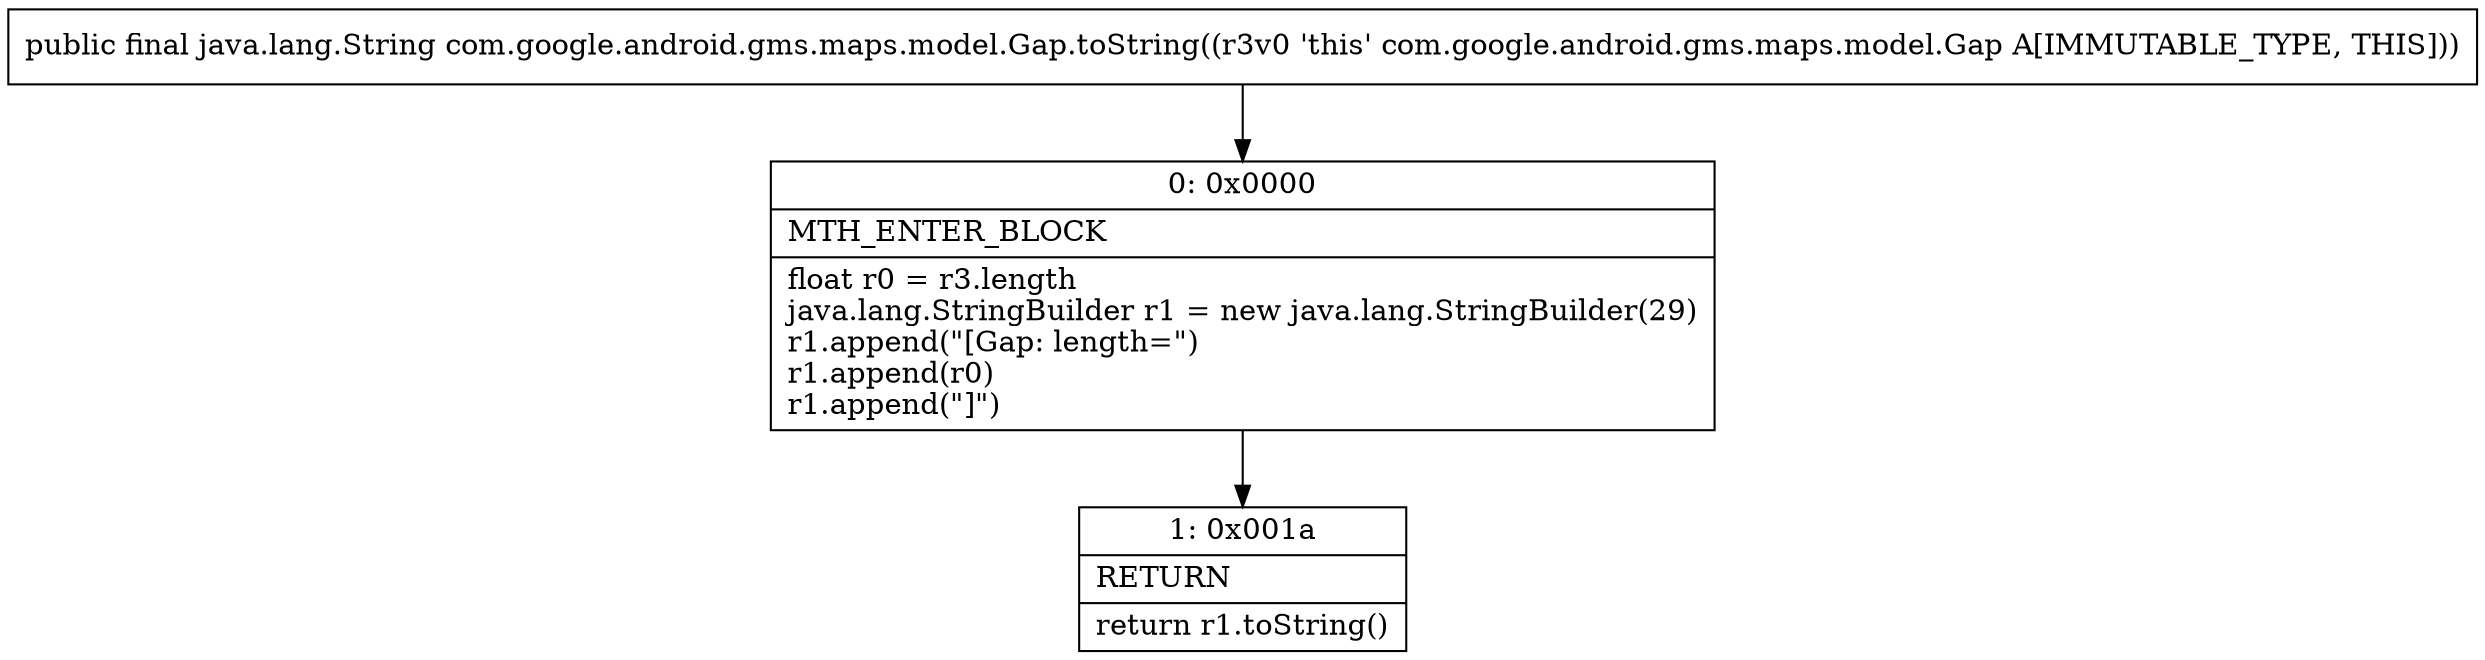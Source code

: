 digraph "CFG forcom.google.android.gms.maps.model.Gap.toString()Ljava\/lang\/String;" {
Node_0 [shape=record,label="{0\:\ 0x0000|MTH_ENTER_BLOCK\l|float r0 = r3.length\ljava.lang.StringBuilder r1 = new java.lang.StringBuilder(29)\lr1.append(\"[Gap: length=\")\lr1.append(r0)\lr1.append(\"]\")\l}"];
Node_1 [shape=record,label="{1\:\ 0x001a|RETURN\l|return r1.toString()\l}"];
MethodNode[shape=record,label="{public final java.lang.String com.google.android.gms.maps.model.Gap.toString((r3v0 'this' com.google.android.gms.maps.model.Gap A[IMMUTABLE_TYPE, THIS])) }"];
MethodNode -> Node_0;
Node_0 -> Node_1;
}

